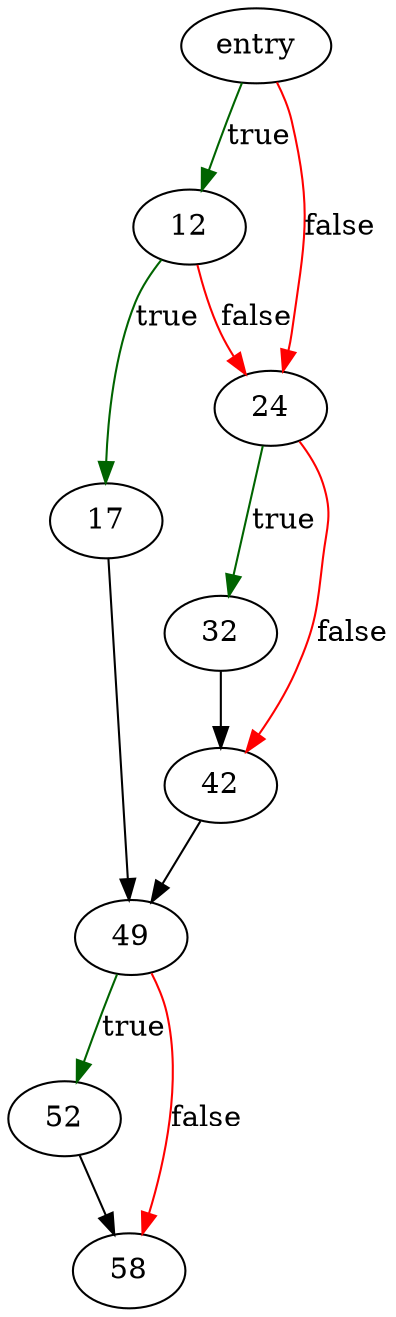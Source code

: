 digraph "sqlite3PExpr" {
	// Node definitions.
	4 [label=entry];
	12;
	17;
	24;
	32;
	42;
	49;
	52;
	58;

	// Edge definitions.
	4 -> 12 [
		color=darkgreen
		label=true
	];
	4 -> 24 [
		color=red
		label=false
	];
	12 -> 17 [
		color=darkgreen
		label=true
	];
	12 -> 24 [
		color=red
		label=false
	];
	17 -> 49;
	24 -> 32 [
		color=darkgreen
		label=true
	];
	24 -> 42 [
		color=red
		label=false
	];
	32 -> 42;
	42 -> 49;
	49 -> 52 [
		color=darkgreen
		label=true
	];
	49 -> 58 [
		color=red
		label=false
	];
	52 -> 58;
}
